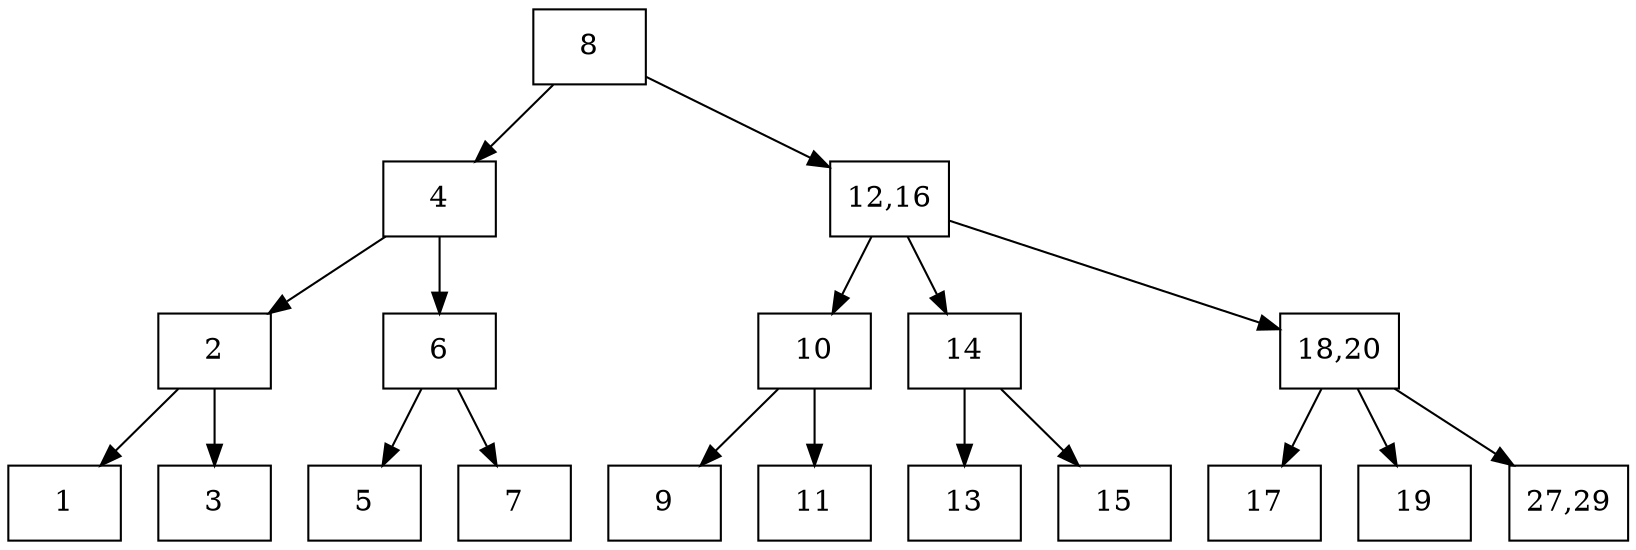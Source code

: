 digraph {
node[shape=record];
8 [label="8"];
8 -> 4;
8 -> 12;
4 [label="4"];
4 -> 2;
4 -> 6;
2 [label="2"];
2 -> 1;
2 -> 3;
1 [label="1"];
3 [label="3"];
6 [label="6"];
6 -> 5;
6 -> 7;
5 [label="5"];
7 [label="7"];
12 [label="12,16"];
12 -> 10;
12 -> 14;
12 -> 18;
10 [label="10"];
10 -> 9;
10 -> 11;
9 [label="9"];
11 [label="11"];
14 [label="14"];
14 -> 13;
14 -> 15;
13 [label="13"];
15 [label="15"];
18 [label="18,20"];
18 -> 17;
18 -> 19;
18 -> 27;
17 [label="17"];
19 [label="19"];
27 [label="27,29"];
}
